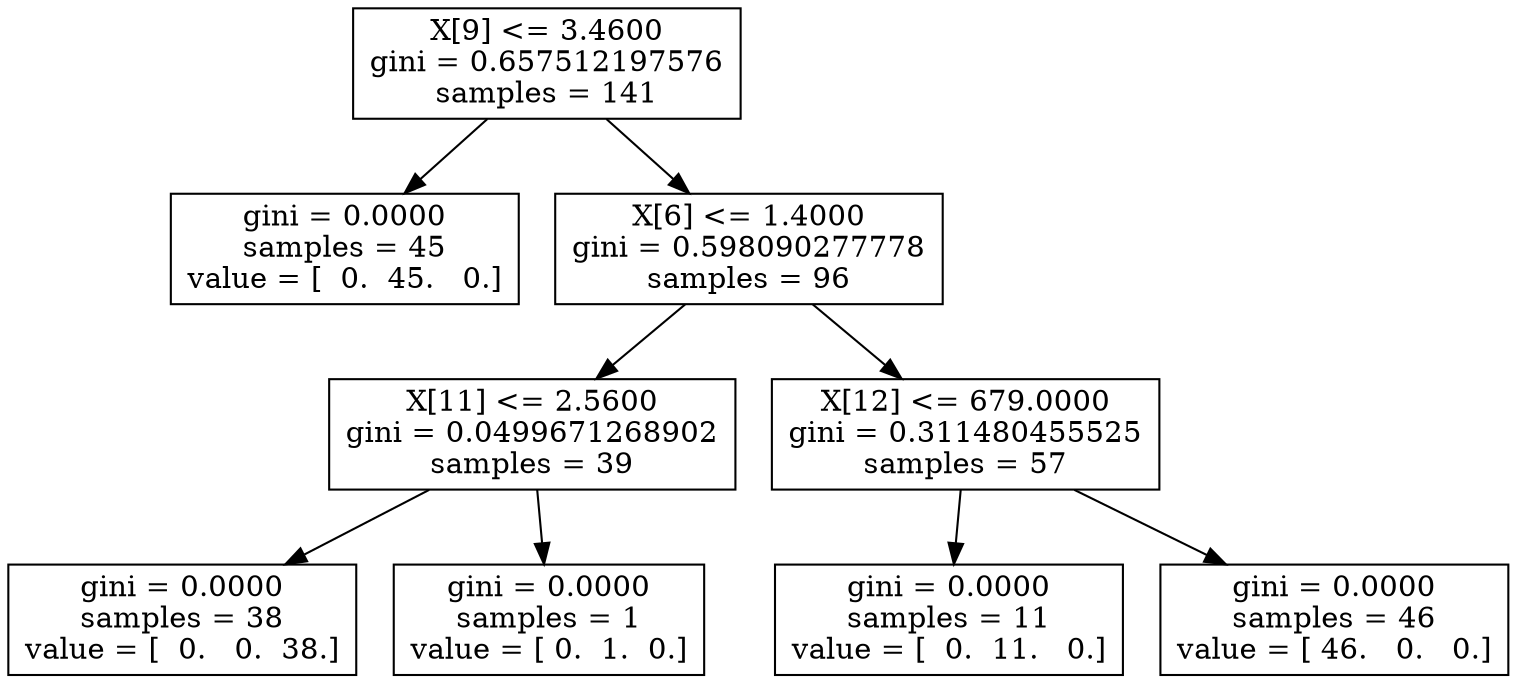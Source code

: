 digraph Tree {
0 [label="X[9] <= 3.4600\ngini = 0.657512197576\nsamples = 141", shape="box"] ;
1 [label="gini = 0.0000\nsamples = 45\nvalue = [  0.  45.   0.]", shape="box"] ;
0 -> 1 ;
2 [label="X[6] <= 1.4000\ngini = 0.598090277778\nsamples = 96", shape="box"] ;
0 -> 2 ;
3 [label="X[11] <= 2.5600\ngini = 0.0499671268902\nsamples = 39", shape="box"] ;
2 -> 3 ;
4 [label="gini = 0.0000\nsamples = 38\nvalue = [  0.   0.  38.]", shape="box"] ;
3 -> 4 ;
5 [label="gini = 0.0000\nsamples = 1\nvalue = [ 0.  1.  0.]", shape="box"] ;
3 -> 5 ;
6 [label="X[12] <= 679.0000\ngini = 0.311480455525\nsamples = 57", shape="box"] ;
2 -> 6 ;
7 [label="gini = 0.0000\nsamples = 11\nvalue = [  0.  11.   0.]", shape="box"] ;
6 -> 7 ;
8 [label="gini = 0.0000\nsamples = 46\nvalue = [ 46.   0.   0.]", shape="box"] ;
6 -> 8 ;
}